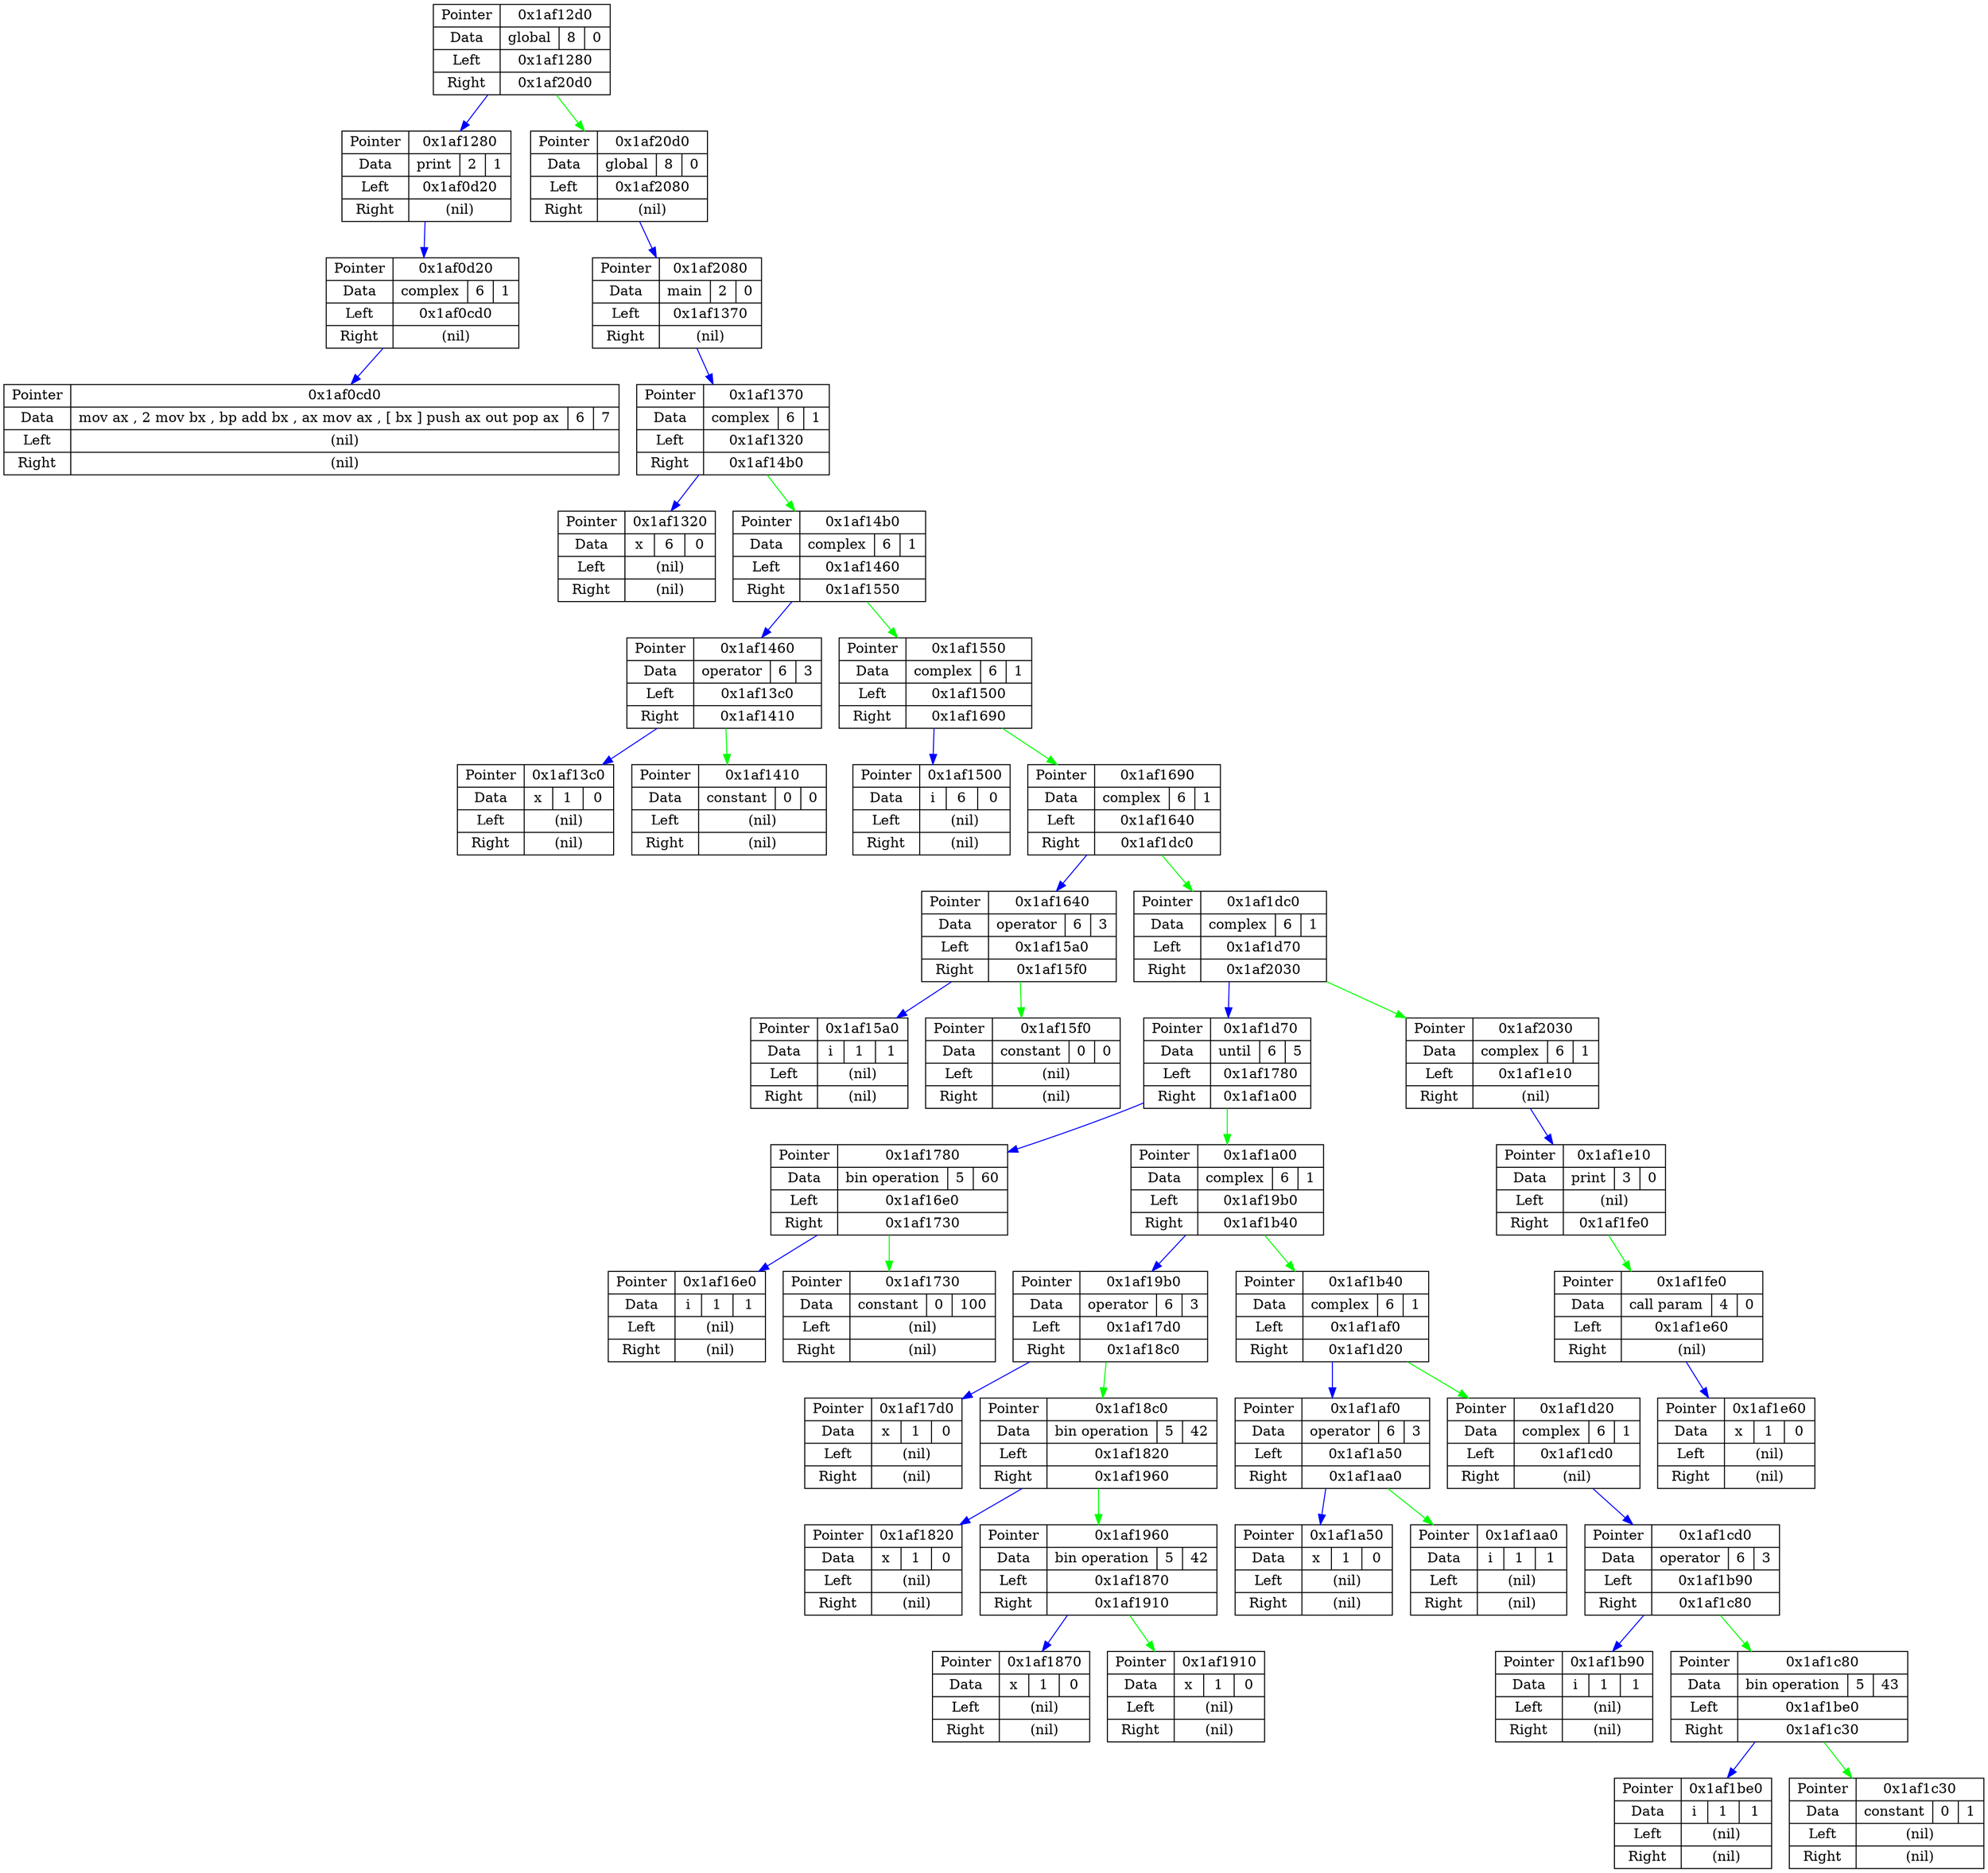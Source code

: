 digraph G {
node[shape = record];
28250832  [label = "{ Pointer | Data | Left | Right }  | { 0x1af12d0 | { global | 8 | 0 } | 0x1af1280 | 0x1af20d0 }"];
28250752  [label = "{ Pointer | Data | Left | Right }  | { 0x1af1280 | { print | 2 | 1 } | 0x1af0d20 | (nil) }"];
28249376  [label = "{ Pointer | Data | Left | Right }  | { 0x1af0d20 | { complex | 6 | 1 } | 0x1af0cd0 | (nil) }"];
28249296  [label = "{ Pointer | Data | Left | Right }  | { 0x1af0cd0 | { mov  ax , 2
	 mov  bx , bp
	 add  bx , ax
	 mov  ax , [ bx ]
	 push ax
	 out
	 pop  ax | 6 | 7 } | (nil) | (nil) }"];
28254416  [label = "{ Pointer | Data | Left | Right }  | { 0x1af20d0 | { global | 8 | 0 } | 0x1af2080 | (nil) }"];
28254336  [label = "{ Pointer | Data | Left | Right }  | { 0x1af2080 | { main | 2 | 0 } | 0x1af1370 | (nil) }"];
28250992  [label = "{ Pointer | Data | Left | Right }  | { 0x1af1370 | { complex | 6 | 1 } | 0x1af1320 | 0x1af14b0 }"];
28250912  [label = "{ Pointer | Data | Left | Right }  | { 0x1af1320 | { x | 6 | 0 } | (nil) | (nil) }"];
28251312  [label = "{ Pointer | Data | Left | Right }  | { 0x1af14b0 | { complex | 6 | 1 } | 0x1af1460 | 0x1af1550 }"];
28251232  [label = "{ Pointer | Data | Left | Right }  | { 0x1af1460 | { operator | 6 | 3 } | 0x1af13c0 | 0x1af1410 }"];
28251072  [label = "{ Pointer | Data | Left | Right }  | { 0x1af13c0 | { x | 1 | 0 } | (nil) | (nil) }"];
28251152  [label = "{ Pointer | Data | Left | Right }  | { 0x1af1410 | { constant | 0 | 0 } | (nil) | (nil) }"];
28251472  [label = "{ Pointer | Data | Left | Right }  | { 0x1af1550 | { complex | 6 | 1 } | 0x1af1500 | 0x1af1690 }"];
28251392  [label = "{ Pointer | Data | Left | Right }  | { 0x1af1500 | { i | 6 | 0 } | (nil) | (nil) }"];
28251792  [label = "{ Pointer | Data | Left | Right }  | { 0x1af1690 | { complex | 6 | 1 } | 0x1af1640 | 0x1af1dc0 }"];
28251712  [label = "{ Pointer | Data | Left | Right }  | { 0x1af1640 | { operator | 6 | 3 } | 0x1af15a0 | 0x1af15f0 }"];
28251552  [label = "{ Pointer | Data | Left | Right }  | { 0x1af15a0 | { i | 1 | 1 } | (nil) | (nil) }"];
28251632  [label = "{ Pointer | Data | Left | Right }  | { 0x1af15f0 | { constant | 0 | 0 } | (nil) | (nil) }"];
28253632  [label = "{ Pointer | Data | Left | Right }  | { 0x1af1dc0 | { complex | 6 | 1 } | 0x1af1d70 | 0x1af2030 }"];
28253552  [label = "{ Pointer | Data | Left | Right }  | { 0x1af1d70 | { until | 6 | 5 } | 0x1af1780 | 0x1af1a00 }"];
28252032  [label = "{ Pointer | Data | Left | Right }  | { 0x1af1780 | { bin operation | 5 | 60 } | 0x1af16e0 | 0x1af1730 }"];
28251872  [label = "{ Pointer | Data | Left | Right }  | { 0x1af16e0 | { i | 1 | 1 } | (nil) | (nil) }"];
28251952  [label = "{ Pointer | Data | Left | Right }  | { 0x1af1730 | { constant | 0 | 100 } | (nil) | (nil) }"];
28252672  [label = "{ Pointer | Data | Left | Right }  | { 0x1af1a00 | { complex | 6 | 1 } | 0x1af19b0 | 0x1af1b40 }"];
28252592  [label = "{ Pointer | Data | Left | Right }  | { 0x1af19b0 | { operator | 6 | 3 } | 0x1af17d0 | 0x1af18c0 }"];
28252112  [label = "{ Pointer | Data | Left | Right }  | { 0x1af17d0 | { x | 1 | 0 } | (nil) | (nil) }"];
28252352  [label = "{ Pointer | Data | Left | Right }  | { 0x1af18c0 | { bin operation | 5 | 42 } | 0x1af1820 | 0x1af1960 }"];
28252192  [label = "{ Pointer | Data | Left | Right }  | { 0x1af1820 | { x | 1 | 0 } | (nil) | (nil) }"];
28252512  [label = "{ Pointer | Data | Left | Right }  | { 0x1af1960 | { bin operation | 5 | 42 } | 0x1af1870 | 0x1af1910 }"];
28252272  [label = "{ Pointer | Data | Left | Right }  | { 0x1af1870 | { x | 1 | 0 } | (nil) | (nil) }"];
28252432  [label = "{ Pointer | Data | Left | Right }  | { 0x1af1910 | { x | 1 | 0 } | (nil) | (nil) }"];
28252992  [label = "{ Pointer | Data | Left | Right }  | { 0x1af1b40 | { complex | 6 | 1 } | 0x1af1af0 | 0x1af1d20 }"];
28252912  [label = "{ Pointer | Data | Left | Right }  | { 0x1af1af0 | { operator | 6 | 3 } | 0x1af1a50 | 0x1af1aa0 }"];
28252752  [label = "{ Pointer | Data | Left | Right }  | { 0x1af1a50 | { x | 1 | 0 } | (nil) | (nil) }"];
28252832  [label = "{ Pointer | Data | Left | Right }  | { 0x1af1aa0 | { i | 1 | 1 } | (nil) | (nil) }"];
28253472  [label = "{ Pointer | Data | Left | Right }  | { 0x1af1d20 | { complex | 6 | 1 } | 0x1af1cd0 | (nil) }"];
28253392  [label = "{ Pointer | Data | Left | Right }  | { 0x1af1cd0 | { operator | 6 | 3 } | 0x1af1b90 | 0x1af1c80 }"];
28253072  [label = "{ Pointer | Data | Left | Right }  | { 0x1af1b90 | { i | 1 | 1 } | (nil) | (nil) }"];
28253312  [label = "{ Pointer | Data | Left | Right }  | { 0x1af1c80 | { bin operation | 5 | 43 } | 0x1af1be0 | 0x1af1c30 }"];
28253152  [label = "{ Pointer | Data | Left | Right }  | { 0x1af1be0 | { i | 1 | 1 } | (nil) | (nil) }"];
28253232  [label = "{ Pointer | Data | Left | Right }  | { 0x1af1c30 | { constant | 0 | 1 } | (nil) | (nil) }"];
28254256  [label = "{ Pointer | Data | Left | Right }  | { 0x1af2030 | { complex | 6 | 1 } | 0x1af1e10 | (nil) }"];
28253712  [label = "{ Pointer | Data | Left | Right }  | { 0x1af1e10 | { print | 3 | 0 } | (nil) | 0x1af1fe0 }"];
28254176  [label = "{ Pointer | Data | Left | Right }  | { 0x1af1fe0 | { call param | 4 | 0 } | 0x1af1e60 | (nil) }"];
28253792  [label = "{ Pointer | Data | Left | Right }  | { 0x1af1e60 | { x | 1 | 0 } | (nil) | (nil) }"];
28250832 -> 28250752 [color = blue];
28250832 -> 28254416 [color = green];
28250752 -> 28249376 [color = blue];
28249376 -> 28249296 [color = blue];
28254416 -> 28254336 [color = blue];
28254336 -> 28250992 [color = blue];
28250992 -> 28250912 [color = blue];
28250992 -> 28251312 [color = green];
28251312 -> 28251232 [color = blue];
28251312 -> 28251472 [color = green];
28251232 -> 28251072 [color = blue];
28251232 -> 28251152 [color = green];
28251472 -> 28251392 [color = blue];
28251472 -> 28251792 [color = green];
28251792 -> 28251712 [color = blue];
28251792 -> 28253632 [color = green];
28251712 -> 28251552 [color = blue];
28251712 -> 28251632 [color = green];
28253632 -> 28253552 [color = blue];
28253632 -> 28254256 [color = green];
28253552 -> 28252032 [color = blue];
28253552 -> 28252672 [color = green];
28252032 -> 28251872 [color = blue];
28252032 -> 28251952 [color = green];
28252672 -> 28252592 [color = blue];
28252672 -> 28252992 [color = green];
28252592 -> 28252112 [color = blue];
28252592 -> 28252352 [color = green];
28252352 -> 28252192 [color = blue];
28252352 -> 28252512 [color = green];
28252512 -> 28252272 [color = blue];
28252512 -> 28252432 [color = green];
28252992 -> 28252912 [color = blue];
28252992 -> 28253472 [color = green];
28252912 -> 28252752 [color = blue];
28252912 -> 28252832 [color = green];
28253472 -> 28253392 [color = blue];
28253392 -> 28253072 [color = blue];
28253392 -> 28253312 [color = green];
28253312 -> 28253152 [color = blue];
28253312 -> 28253232 [color = green];
28254256 -> 28253712 [color = blue];
28253712 -> 28254176 [color = green];
28254176 -> 28253792 [color = blue];
}
